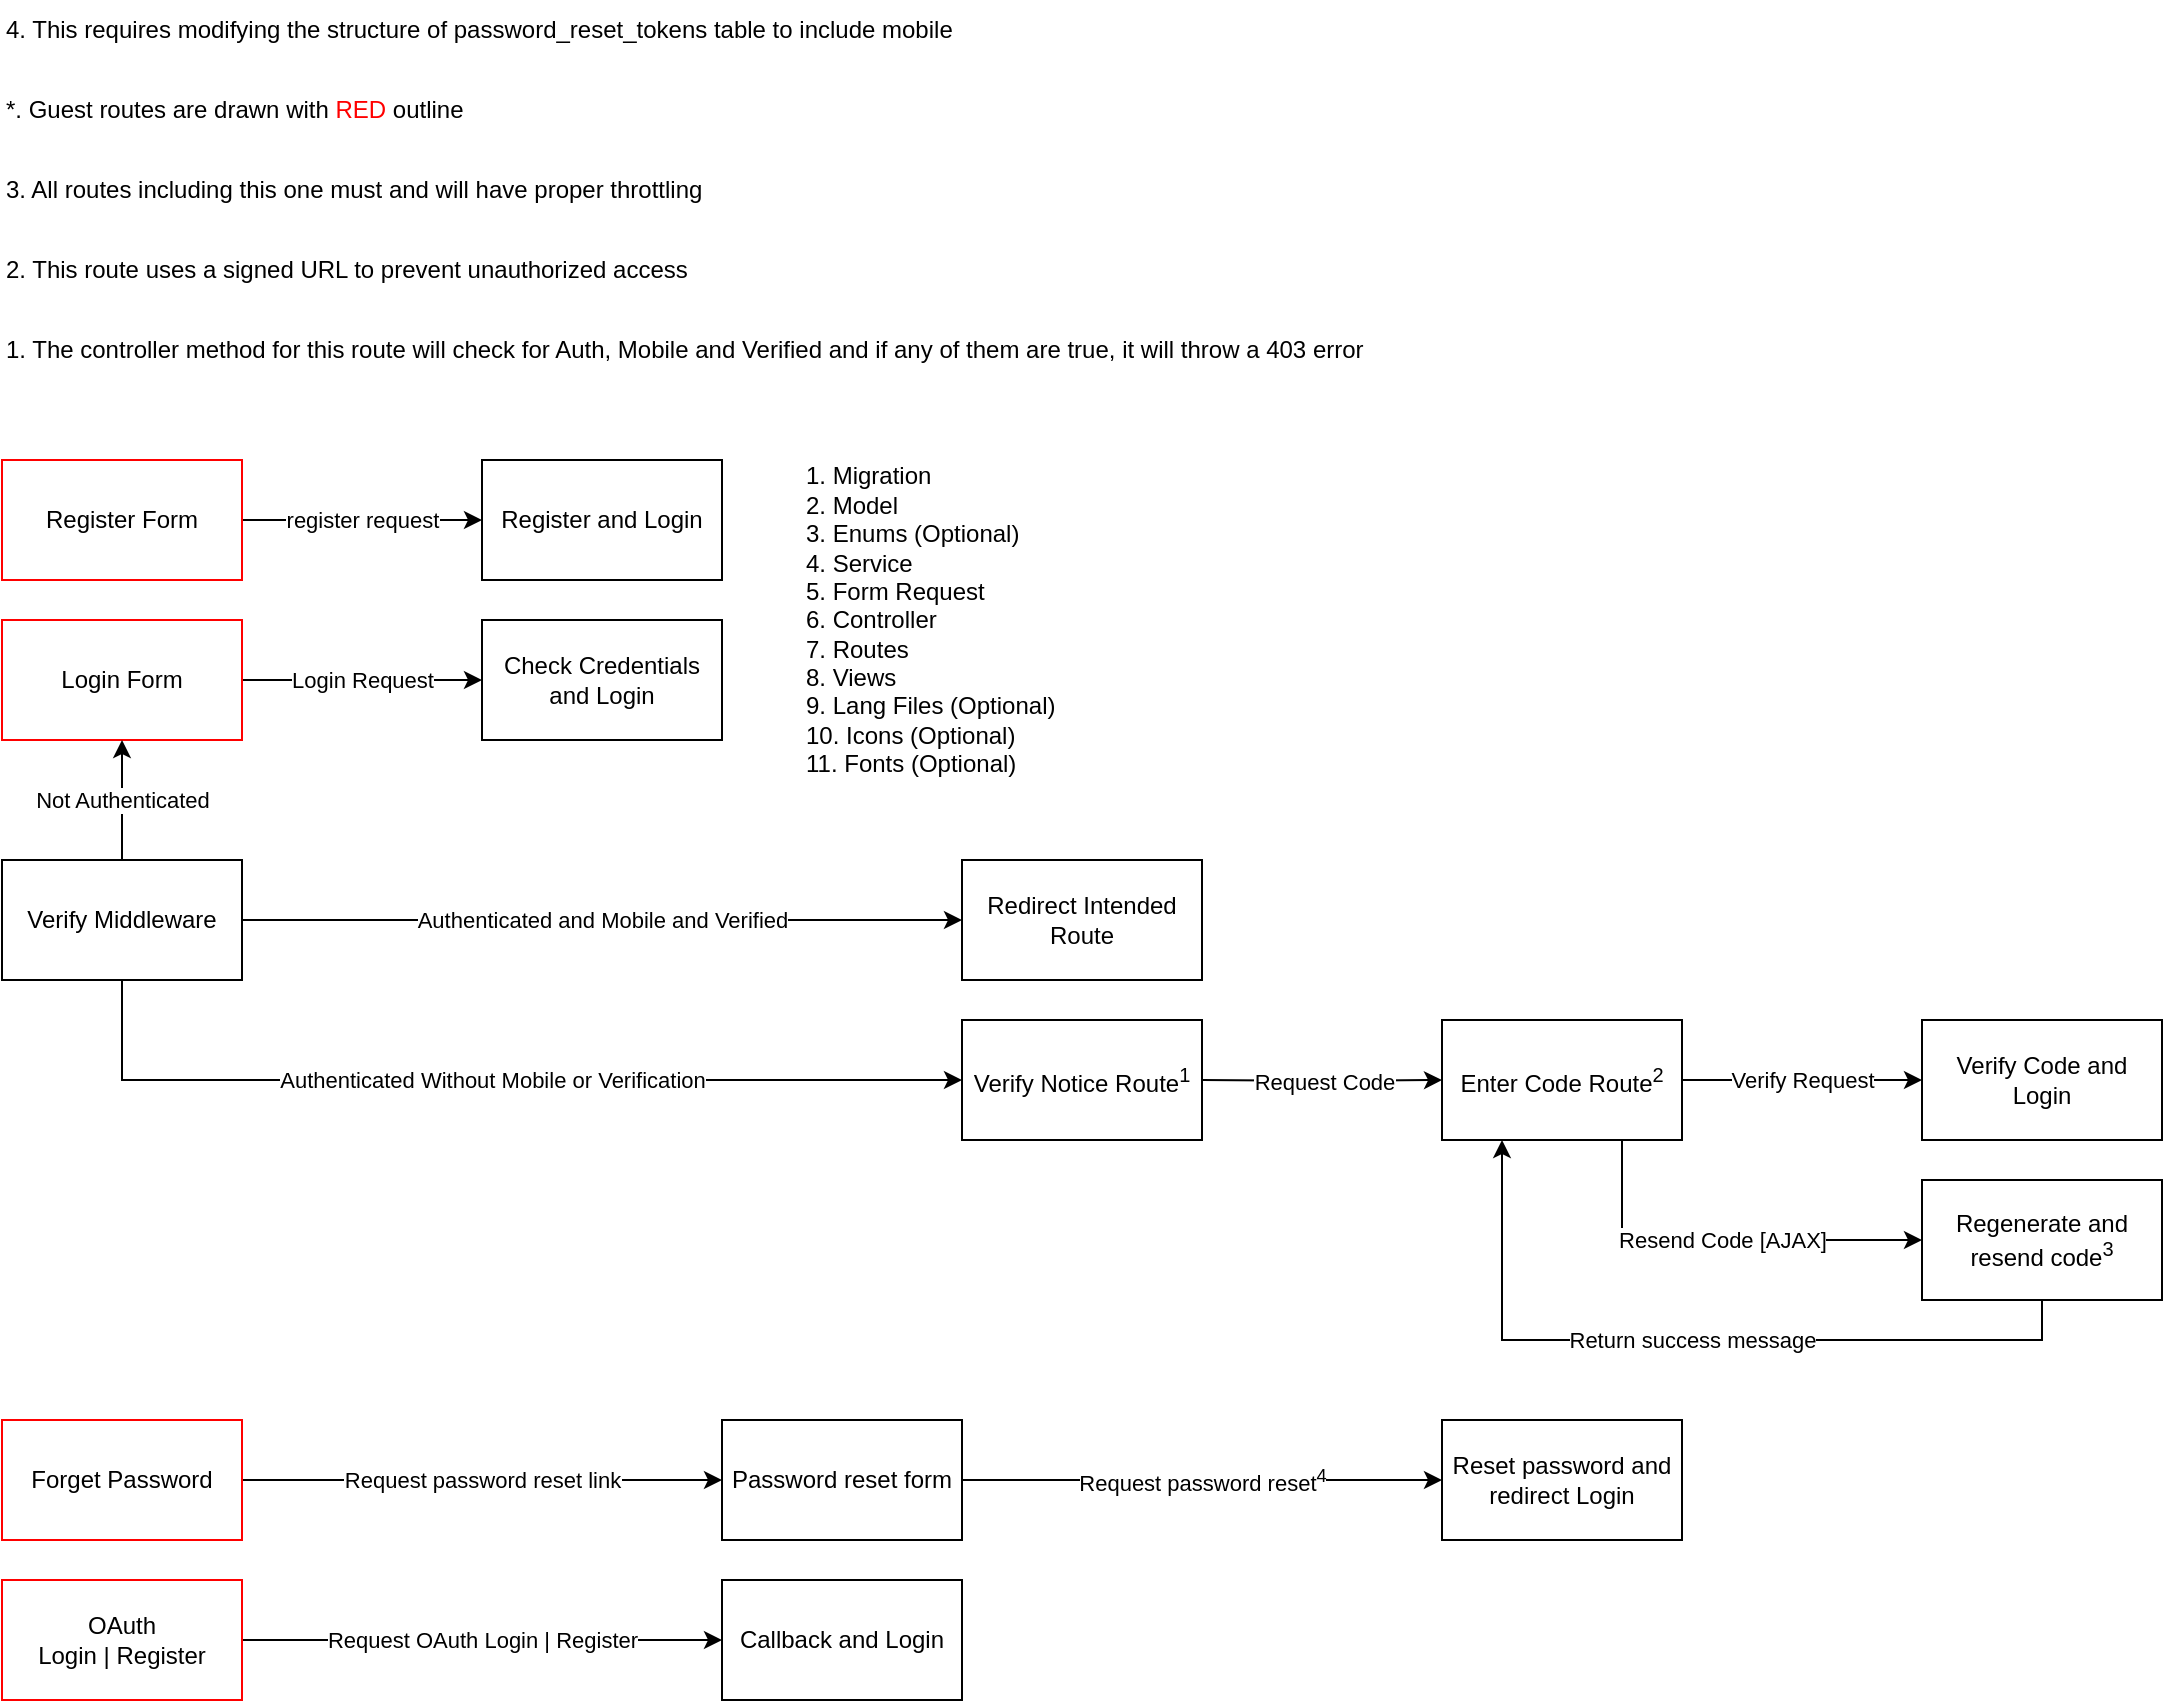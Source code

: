 <mxfile version="28.2.5">
  <diagram name="Page-1" id="no34X1WKaqrNkO2pMlmY">
    <mxGraphModel dx="1273" dy="970" grid="1" gridSize="10" guides="1" tooltips="1" connect="1" arrows="1" fold="1" page="0" pageScale="1" pageWidth="1169" pageHeight="827" background="none" math="0" shadow="0">
      <root>
        <mxCell id="0" />
        <mxCell id="1" parent="0" />
        <mxCell id="T-3kEPMgdTdC9EKKQhfz-5" value="register request" style="edgeStyle=orthogonalEdgeStyle;rounded=0;orthogonalLoop=1;jettySize=auto;html=1;" parent="1" source="T-3kEPMgdTdC9EKKQhfz-1" target="T-3kEPMgdTdC9EKKQhfz-4" edge="1">
          <mxGeometry relative="1" as="geometry" />
        </mxCell>
        <mxCell id="T-3kEPMgdTdC9EKKQhfz-1" value="Register Form" style="rounded=0;whiteSpace=wrap;html=1;strokeColor=#FF0000;" parent="1" vertex="1">
          <mxGeometry x="40" y="40" width="120" height="60" as="geometry" />
        </mxCell>
        <mxCell id="T-3kEPMgdTdC9EKKQhfz-4" value="Register and Login" style="rounded=0;whiteSpace=wrap;html=1;" parent="1" vertex="1">
          <mxGeometry x="280" y="40" width="120" height="60" as="geometry" />
        </mxCell>
        <mxCell id="T-3kEPMgdTdC9EKKQhfz-12" value="Login Request" style="edgeStyle=orthogonalEdgeStyle;rounded=0;orthogonalLoop=1;jettySize=auto;html=1;" parent="1" source="T-3kEPMgdTdC9EKKQhfz-10" target="T-3kEPMgdTdC9EKKQhfz-11" edge="1">
          <mxGeometry relative="1" as="geometry" />
        </mxCell>
        <mxCell id="T-3kEPMgdTdC9EKKQhfz-10" value="Login Form" style="rounded=0;whiteSpace=wrap;html=1;strokeColor=#FF0000;" parent="1" vertex="1">
          <mxGeometry x="40" y="120" width="120" height="60" as="geometry" />
        </mxCell>
        <mxCell id="T-3kEPMgdTdC9EKKQhfz-11" value="Check Credentials and Login" style="whiteSpace=wrap;html=1;rounded=0;" parent="1" vertex="1">
          <mxGeometry x="280" y="120" width="120" height="60" as="geometry" />
        </mxCell>
        <mxCell id="T-3kEPMgdTdC9EKKQhfz-13" value="Authenticated and Mobile and Verified" style="edgeStyle=orthogonalEdgeStyle;rounded=0;orthogonalLoop=1;jettySize=auto;html=1;" parent="1" source="T-3kEPMgdTdC9EKKQhfz-14" target="T-3kEPMgdTdC9EKKQhfz-15" edge="1">
          <mxGeometry relative="1" as="geometry" />
        </mxCell>
        <mxCell id="T-3kEPMgdTdC9EKKQhfz-17" value="Authenticated Without Mobile or Verification" style="edgeStyle=orthogonalEdgeStyle;rounded=0;orthogonalLoop=1;jettySize=auto;html=1;" parent="1" source="T-3kEPMgdTdC9EKKQhfz-14" target="T-3kEPMgdTdC9EKKQhfz-16" edge="1">
          <mxGeometry relative="1" as="geometry">
            <Array as="points">
              <mxPoint x="100" y="350" />
            </Array>
          </mxGeometry>
        </mxCell>
        <mxCell id="zKDcuJowtmO_oDvqBHJi-15" value="Not Authenticated" style="edgeStyle=orthogonalEdgeStyle;rounded=0;orthogonalLoop=1;jettySize=auto;html=1;entryX=0.5;entryY=1;entryDx=0;entryDy=0;" parent="1" source="T-3kEPMgdTdC9EKKQhfz-14" target="T-3kEPMgdTdC9EKKQhfz-10" edge="1">
          <mxGeometry relative="1" as="geometry">
            <mxPoint x="160" y="220" as="targetPoint" />
            <Array as="points">
              <mxPoint x="100" y="230" />
              <mxPoint x="100" y="230" />
            </Array>
          </mxGeometry>
        </mxCell>
        <mxCell id="T-3kEPMgdTdC9EKKQhfz-14" value="Verify Middleware" style="rounded=0;whiteSpace=wrap;html=1;" parent="1" vertex="1">
          <mxGeometry x="40" y="240" width="120" height="60" as="geometry" />
        </mxCell>
        <mxCell id="T-3kEPMgdTdC9EKKQhfz-15" value="Redirect Intended Route" style="whiteSpace=wrap;html=1;rounded=0;" parent="1" vertex="1">
          <mxGeometry x="520" y="240" width="120" height="60" as="geometry" />
        </mxCell>
        <mxCell id="zKDcuJowtmO_oDvqBHJi-4" value="Request Code" style="edgeStyle=orthogonalEdgeStyle;rounded=0;orthogonalLoop=1;jettySize=auto;html=1;" parent="1" target="zKDcuJowtmO_oDvqBHJi-3" edge="1">
          <mxGeometry relative="1" as="geometry">
            <mxPoint x="640" y="350" as="sourcePoint" />
          </mxGeometry>
        </mxCell>
        <mxCell id="T-3kEPMgdTdC9EKKQhfz-16" value="Verify Notice Route&lt;sup&gt;1&lt;/sup&gt;" style="whiteSpace=wrap;html=1;rounded=0;" parent="1" vertex="1">
          <mxGeometry x="520" y="320" width="120" height="60" as="geometry" />
        </mxCell>
        <mxCell id="T-3kEPMgdTdC9EKKQhfz-21" value="1. The controller method for this route will check for Auth, Mobile and Verified and if any of them are true, it will throw a 403 error" style="text;html=1;align=left;verticalAlign=middle;whiteSpace=wrap;rounded=0;" parent="1" vertex="1">
          <mxGeometry x="40" y="-30" width="690" height="30" as="geometry" />
        </mxCell>
        <mxCell id="zKDcuJowtmO_oDvqBHJi-8" value="Verify Request" style="edgeStyle=orthogonalEdgeStyle;rounded=0;orthogonalLoop=1;jettySize=auto;html=1;" parent="1" source="zKDcuJowtmO_oDvqBHJi-3" target="zKDcuJowtmO_oDvqBHJi-7" edge="1">
          <mxGeometry relative="1" as="geometry" />
        </mxCell>
        <mxCell id="zKDcuJowtmO_oDvqBHJi-10" value="Resend Code [AJAX]" style="edgeStyle=orthogonalEdgeStyle;rounded=0;orthogonalLoop=1;jettySize=auto;html=1;exitX=0.75;exitY=1;exitDx=0;exitDy=0;entryX=0;entryY=0.5;entryDx=0;entryDy=0;" parent="1" source="zKDcuJowtmO_oDvqBHJi-3" target="zKDcuJowtmO_oDvqBHJi-11" edge="1">
          <mxGeometry relative="1" as="geometry">
            <mxPoint x="1000" y="450" as="targetPoint" />
            <Array as="points">
              <mxPoint x="850" y="430" />
            </Array>
          </mxGeometry>
        </mxCell>
        <mxCell id="zKDcuJowtmO_oDvqBHJi-3" value="Enter Code Route&lt;sup&gt;2&lt;/sup&gt;" style="whiteSpace=wrap;html=1;rounded=0;" parent="1" vertex="1">
          <mxGeometry x="760" y="320" width="120" height="60" as="geometry" />
        </mxCell>
        <mxCell id="zKDcuJowtmO_oDvqBHJi-6" value="2. This route uses a signed URL to prevent unauthorized access&amp;nbsp;" style="text;html=1;align=left;verticalAlign=middle;whiteSpace=wrap;rounded=0;" parent="1" vertex="1">
          <mxGeometry x="40" y="-70" width="690" height="30" as="geometry" />
        </mxCell>
        <mxCell id="zKDcuJowtmO_oDvqBHJi-7" value="Verify Code and Login" style="whiteSpace=wrap;html=1;rounded=0;" parent="1" vertex="1">
          <mxGeometry x="1000" y="320" width="120" height="60" as="geometry" />
        </mxCell>
        <mxCell id="zKDcuJowtmO_oDvqBHJi-12" value="Return success message" style="edgeStyle=orthogonalEdgeStyle;rounded=0;orthogonalLoop=1;jettySize=auto;html=1;entryX=0.25;entryY=1;entryDx=0;entryDy=0;" parent="1" source="zKDcuJowtmO_oDvqBHJi-11" target="zKDcuJowtmO_oDvqBHJi-3" edge="1">
          <mxGeometry relative="1" as="geometry">
            <Array as="points">
              <mxPoint x="1060" y="480" />
              <mxPoint x="790" y="480" />
            </Array>
          </mxGeometry>
        </mxCell>
        <mxCell id="zKDcuJowtmO_oDvqBHJi-11" value="Regenerate and resend code&lt;sup&gt;3&lt;/sup&gt;" style="whiteSpace=wrap;html=1;rounded=0;" parent="1" vertex="1">
          <mxGeometry x="1000" y="400" width="120" height="60" as="geometry" />
        </mxCell>
        <mxCell id="zKDcuJowtmO_oDvqBHJi-13" value="3. All routes including this one must and will have proper throttling" style="text;html=1;align=left;verticalAlign=middle;whiteSpace=wrap;rounded=0;" parent="1" vertex="1">
          <mxGeometry x="40" y="-110" width="690" height="30" as="geometry" />
        </mxCell>
        <mxCell id="zKDcuJowtmO_oDvqBHJi-18" value="*. Guest routes are drawn with &lt;font style=&quot;color: rgb(255, 0, 0);&quot;&gt;RED &lt;/font&gt;outline" style="text;html=1;align=left;verticalAlign=middle;whiteSpace=wrap;rounded=0;" parent="1" vertex="1">
          <mxGeometry x="40" y="-150" width="690" height="30" as="geometry" />
        </mxCell>
        <mxCell id="zKDcuJowtmO_oDvqBHJi-22" value="Request password reset link" style="edgeStyle=orthogonalEdgeStyle;rounded=0;orthogonalLoop=1;jettySize=auto;html=1;" parent="1" source="zKDcuJowtmO_oDvqBHJi-20" target="zKDcuJowtmO_oDvqBHJi-21" edge="1">
          <mxGeometry relative="1" as="geometry" />
        </mxCell>
        <mxCell id="zKDcuJowtmO_oDvqBHJi-20" value="Forget Password" style="rounded=0;whiteSpace=wrap;html=1;strokeColor=#FF0000;" parent="1" vertex="1">
          <mxGeometry x="40" y="520" width="120" height="60" as="geometry" />
        </mxCell>
        <mxCell id="zKDcuJowtmO_oDvqBHJi-24" value="Request password reset&lt;sup&gt;4&lt;/sup&gt;" style="edgeStyle=orthogonalEdgeStyle;rounded=0;orthogonalLoop=1;jettySize=auto;html=1;" parent="1" source="zKDcuJowtmO_oDvqBHJi-21" target="zKDcuJowtmO_oDvqBHJi-23" edge="1">
          <mxGeometry relative="1" as="geometry">
            <mxPoint as="offset" />
          </mxGeometry>
        </mxCell>
        <mxCell id="zKDcuJowtmO_oDvqBHJi-21" value="Password reset form" style="whiteSpace=wrap;html=1;strokeColor=#000000;rounded=0;" parent="1" vertex="1">
          <mxGeometry x="400" y="520" width="120" height="60" as="geometry" />
        </mxCell>
        <mxCell id="zKDcuJowtmO_oDvqBHJi-23" value="Reset password and redirect Login" style="whiteSpace=wrap;html=1;strokeColor=#000000;rounded=0;" parent="1" vertex="1">
          <mxGeometry x="760" y="520" width="120" height="60" as="geometry" />
        </mxCell>
        <mxCell id="zKDcuJowtmO_oDvqBHJi-25" value="4. This requires modifying the structure of password_reset_tokens table to include mobile" style="text;html=1;align=left;verticalAlign=middle;whiteSpace=wrap;rounded=0;" parent="1" vertex="1">
          <mxGeometry x="40" y="-190" width="690" height="30" as="geometry" />
        </mxCell>
        <mxCell id="zKDcuJowtmO_oDvqBHJi-28" value="Request OAuth Login | Register" style="edgeStyle=orthogonalEdgeStyle;rounded=0;orthogonalLoop=1;jettySize=auto;html=1;" parent="1" source="zKDcuJowtmO_oDvqBHJi-26" target="zKDcuJowtmO_oDvqBHJi-27" edge="1">
          <mxGeometry relative="1" as="geometry" />
        </mxCell>
        <mxCell id="zKDcuJowtmO_oDvqBHJi-26" value="OAuth &lt;br&gt;Login | Register" style="whiteSpace=wrap;html=1;strokeColor=#FF0000;rounded=0;" parent="1" vertex="1">
          <mxGeometry x="40" y="600" width="120" height="60" as="geometry" />
        </mxCell>
        <mxCell id="zKDcuJowtmO_oDvqBHJi-27" value="Callback and Login" style="whiteSpace=wrap;html=1;strokeColor=#000000;rounded=0;" parent="1" vertex="1">
          <mxGeometry x="400" y="600" width="120" height="60" as="geometry" />
        </mxCell>
        <mxCell id="kN4_5Bv1OCBTJI5ImHN2-1" value="1. Migration&amp;nbsp;&lt;div&gt;2. Model&lt;br&gt;3. Enums (Optional)&lt;/div&gt;&lt;div&gt;4. Service&lt;/div&gt;&lt;div&gt;5. Form Request&lt;br&gt;6. Controller&lt;br&gt;7. Routes&lt;br&gt;8. Views&lt;br&gt;9. Lang Files (Optional)&lt;br&gt;10. Icons (Optional)&lt;br&gt;11. Fonts (Optional)&lt;/div&gt;" style="text;html=1;align=left;verticalAlign=middle;whiteSpace=wrap;rounded=0;shadow=1;" vertex="1" parent="1">
          <mxGeometry x="440" y="40" width="160" height="160" as="geometry" />
        </mxCell>
      </root>
    </mxGraphModel>
  </diagram>
</mxfile>
